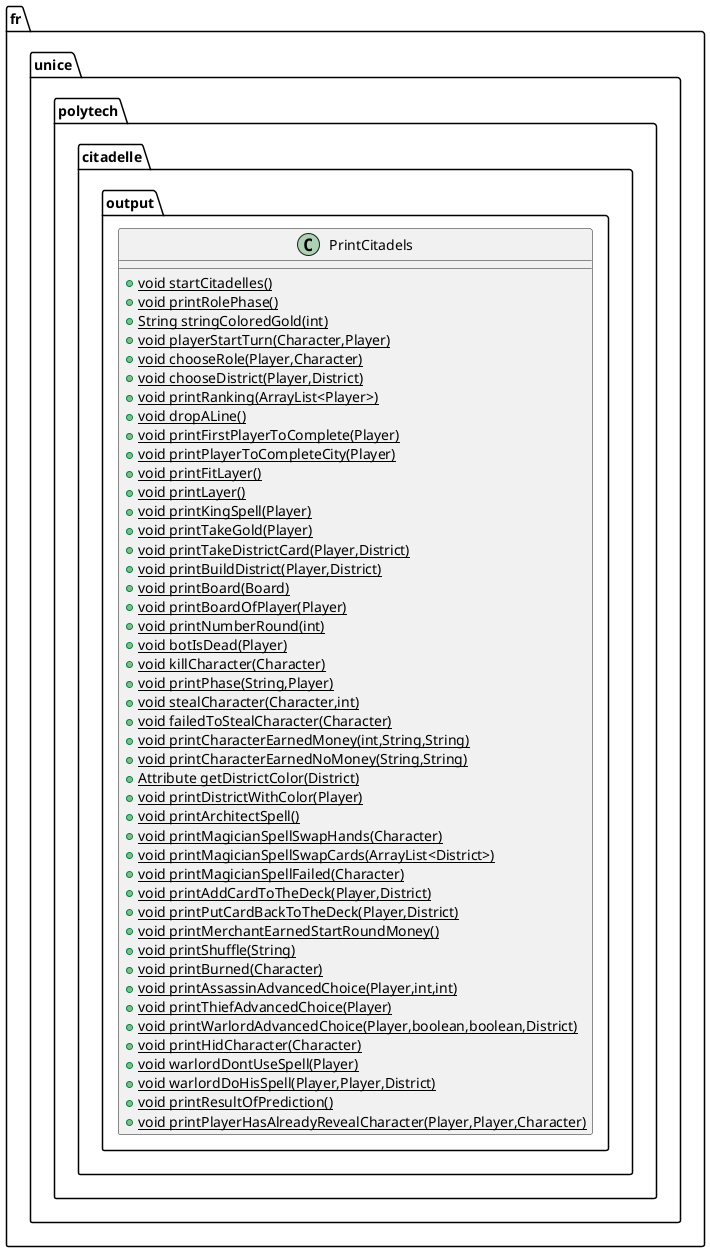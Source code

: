 @startuml
class fr.unice.polytech.citadelle.output.PrintCitadels {
+ {static} void startCitadelles()
+ {static} void printRolePhase()
+ {static} String stringColoredGold(int)
+ {static} void playerStartTurn(Character,Player)
+ {static} void chooseRole(Player,Character)
+ {static} void chooseDistrict(Player,District)
+ {static} void printRanking(ArrayList<Player>)
+ {static} void dropALine()
+ {static} void printFirstPlayerToComplete(Player)
+ {static} void printPlayerToCompleteCity(Player)
+ {static} void printFitLayer()
+ {static} void printLayer()
+ {static} void printKingSpell(Player)
+ {static} void printTakeGold(Player)
+ {static} void printTakeDistrictCard(Player,District)
+ {static} void printBuildDistrict(Player,District)
+ {static} void printBoard(Board)
+ {static} void printBoardOfPlayer(Player)
+ {static} void printNumberRound(int)
+ {static} void botIsDead(Player)
+ {static} void killCharacter(Character)
+ {static} void printPhase(String,Player)
+ {static} void stealCharacter(Character,int)
+ {static} void failedToStealCharacter(Character)
+ {static} void printCharacterEarnedMoney(int,String,String)
+ {static} void printCharacterEarnedNoMoney(String,String)
+ {static} Attribute getDistrictColor(District)
+ {static} void printDistrictWithColor(Player)
+ {static} void printArchitectSpell()
+ {static} void printMagicianSpellSwapHands(Character)
+ {static} void printMagicianSpellSwapCards(ArrayList<District>)
+ {static} void printMagicianSpellFailed(Character)
+ {static} void printAddCardToTheDeck(Player,District)
+ {static} void printPutCardBackToTheDeck(Player,District)
+ {static} void printMerchantEarnedStartRoundMoney()
+ {static} void printShuffle(String)
+ {static} void printBurned(Character)
+ {static} void printAssassinAdvancedChoice(Player,int,int)
+ {static} void printThiefAdvancedChoice(Player)
+ {static} void printWarlordAdvancedChoice(Player,boolean,boolean,District)
+ {static} void printHidCharacter(Character)
+ {static} void warlordDontUseSpell(Player)
+ {static} void warlordDoHisSpell(Player,Player,District)
+ {static} void printResultOfPrediction()
+ {static} void printPlayerHasAlreadyRevealCharacter(Player,Player,Character)
}
@enduml
